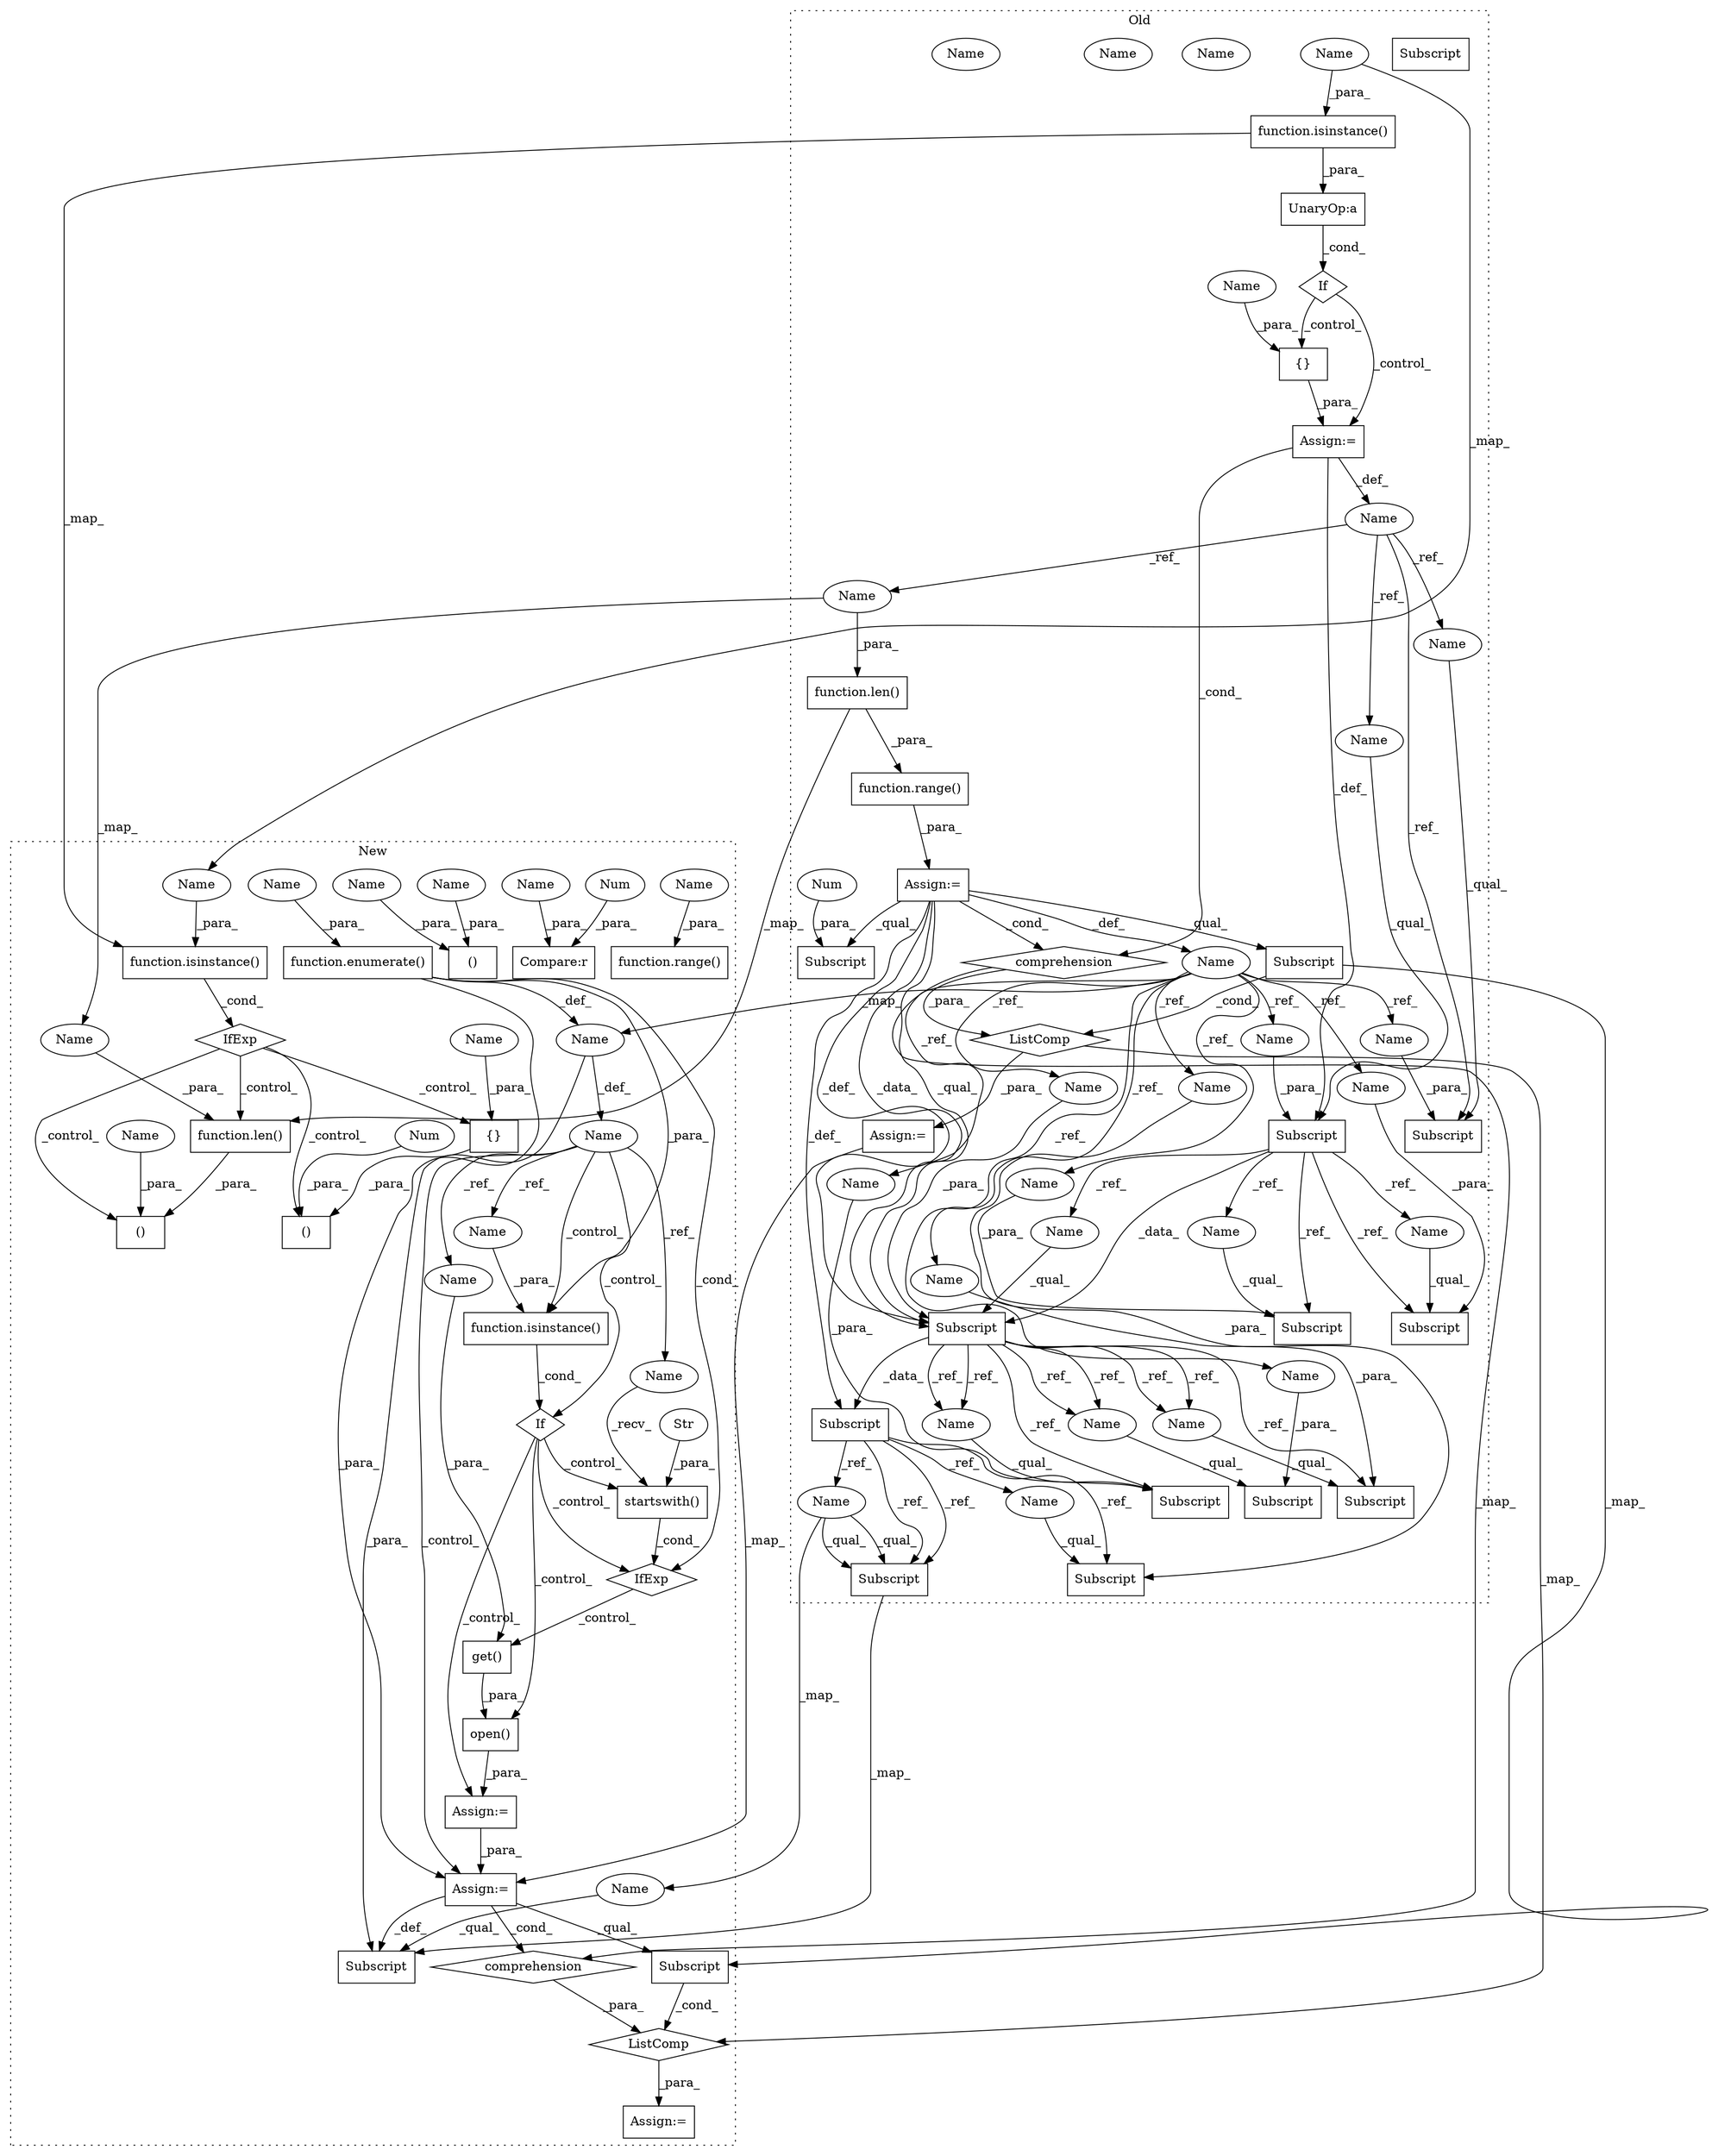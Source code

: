 digraph G {
subgraph cluster0 {
1 [label="{}" a="59" s="6141,6146" l="1,0" shape="box"];
5 [label="Assign:=" a="68" s="6138" l="3" shape="box"];
6 [label="Assign:=" a="68" s="6223" l="3" shape="box"];
8 [label="Subscript" a="63" s="6902,0" l="51,0" shape="box"];
11 [label="If" a="96" s="6091" l="3" shape="diamond"];
12 [label="UnaryOp:a" a="61" s="6094" l="26" shape="box"];
13 [label="Subscript" a="63" s="7007,0" l="9,0" shape="box"];
14 [label="function.range()" a="75" s="6226,6241" l="6,1" shape="box"];
15 [label="Subscript" a="63" s="6495,0" l="7,0" shape="box"];
17 [label="Subscript" a="63" s="6912,0" l="7,0" shape="box"];
18 [label="ListComp" a="106" s="6901" l="68" shape="diamond"];
20 [label="Subscript" a="63" s="6495,0" l="7,0" shape="box"];
24 [label="Name" a="87" s="6134" l="4" shape="ellipse"];
25 [label="Subscript" a="63" s="6293,0" l="7,0" shape="box"];
26 [label="Name" a="87" s="6269" l="1" shape="ellipse"];
28 [label="Subscript" a="63" s="6402,0" l="7,0" shape="box"];
36 [label="function.len()" a="75" s="6232,6240" l="4,1" shape="box"];
38 [label="Subscript" a="63" s="6557,0" l="7,0" shape="box"];
41 [label="function.isinstance()" a="75" s="6098,6119" l="11,1" shape="box"];
43 [label="Subscript" a="63" s="6348,0" l="7,0" shape="box"];
44 [label="Subscript" a="63" s="6526,0" l="7,0" shape="box"];
47 [label="Num" a="76" s="7013" l="2" shape="ellipse"];
48 [label="Subscript" a="63" s="6618,0" l="7,0" shape="box"];
50 [label="comprehension" a="45" s="6954" l="3" shape="diamond"];
52 [label="Subscript" a="63" s="6312,0" l="7,0" shape="box"];
54 [label="Assign:=" a="68" s="6898" l="3" shape="box"];
55 [label="Subscript" a="63" s="6412,0" l="7,0" shape="box"];
59 [label="Name" a="87" s="6109" l="4" shape="ellipse"];
60 [label="Name" a="87" s="6142" l="4" shape="ellipse"];
61 [label="Name" a="87" s="6236" l="4" shape="ellipse"];
62 [label="Name" a="87" s="6293" l="4" shape="ellipse"];
63 [label="Name" a="87" s="6312" l="4" shape="ellipse"];
67 [label="Name" a="87" s="6348" l="4" shape="ellipse"];
68 [label="Name" a="87" s="6412" l="4" shape="ellipse"];
69 [label="Name" a="87" s="6557" l="4" shape="ellipse"];
70 [label="Name" a="87" s="6495" l="4" shape="ellipse"];
71 [label="Name" a="87" s="6402" l="4" shape="ellipse"];
72 [label="Name" a="87" s="6526" l="4" shape="ellipse"];
73 [label="Name" a="87" s="6526" l="4" shape="ellipse"];
74 [label="Name" a="87" s="6557" l="4" shape="ellipse"];
75 [label="Name" a="87" s="6495" l="4" shape="ellipse"];
76 [label="Name" a="87" s="6298" l="1" shape="ellipse"];
77 [label="Name" a="87" s="6500" l="1" shape="ellipse"];
78 [label="Name" a="87" s="6531" l="1" shape="ellipse"];
79 [label="Name" a="87" s="6407" l="1" shape="ellipse"];
80 [label="Name" a="87" s="6623" l="1" shape="ellipse"];
81 [label="Name" a="87" s="6317" l="1" shape="ellipse"];
82 [label="Name" a="87" s="6417" l="1" shape="ellipse"];
83 [label="Name" a="87" s="6353" l="1" shape="ellipse"];
84 [label="Name" a="87" s="6562" l="1" shape="ellipse"];
92 [label="Name" a="87" s="6912" l="4" shape="ellipse"];
93 [label="Name" a="87" s="6618" l="4" shape="ellipse"];
94 [label="Subscript" a="63" s="6912,0" l="7,0" shape="box"];
label = "Old";
style="dotted";
}
subgraph cluster1 {
2 [label="open()" a="75" s="6694,6771" l="11,1" shape="box"];
3 [label="Assign:=" a="68" s="6691" l="3" shape="box"];
4 [label="Assign:=" a="68" s="7383" l="3" shape="box"];
7 [label="If" a="96" s="6630" l="3" shape="diamond"];
9 [label="Subscript" a="63" s="7387,0" l="46,0" shape="box"];
10 [label="function.enumerate()" a="75" s="6601,6615" l="10,1" shape="box"];
16 [label="Subscript" a="63" s="7235,0" l="7,0" shape="box"];
19 [label="ListComp" a="106" s="7386" l="63" shape="diamond"];
21 [label="startswith()" a="75" s="6742,6762" l="14,1" shape="box"];
22 [label="Str" a="66" s="6756" l="6" shape="ellipse"];
23 [label="get()" a="75" s="6705,6720" l="13,14" shape="box"];
27 [label="Name" a="87" s="6592" l="1" shape="ellipse"];
29 [label="IfExp" a="51" s="6738,6763" l="4,6" shape="diamond"];
30 [label="Name" a="87" s="6595" l="2" shape="ellipse"];
31 [label="()" a="54" s="6412" l="6" shape="box"];
32 [label="{}" a="59" s="6474,6479" l="1,0" shape="box"];
33 [label="()" a="54" s="6472" l="8" shape="box"];
34 [label="IfExp" a="51" s="6438,6464" l="4,6" shape="diamond"];
35 [label="()" a="54" s="6431" l="6" shape="box"];
37 [label="function.len()" a="75" s="6422,6430" l="4,1" shape="box"];
39 [label="function.range()" a="75" s="7937,7944" l="6,1" shape="box"];
40 [label="Compare:r" a="40" s="7487" l="5" shape="box"];
42 [label="function.isinstance()" a="75" s="6442,6463" l="11,1" shape="box"];
45 [label="Num" a="76" s="6471" l="1" shape="ellipse"];
46 [label="function.isinstance()" a="75" s="6633,6651" l="11,1" shape="box"];
49 [label="Num" a="76" s="7491" l="1" shape="ellipse"];
51 [label="comprehension" a="45" s="7434" l="3" shape="diamond"];
53 [label="Assign:=" a="68" s="7242" l="3" shape="box"];
56 [label="Name" a="87" s="6718" l="2" shape="ellipse"];
57 [label="Name" a="87" s="6742" l="2" shape="ellipse"];
58 [label="Name" a="87" s="6644" l="2" shape="ellipse"];
64 [label="Name" a="87" s="7943" l="1" shape="ellipse"];
65 [label="Name" a="87" s="6411" l="1" shape="ellipse"];
66 [label="Name" a="87" s="7487" l="1" shape="ellipse"];
85 [label="Name" a="87" s="6475" l="4" shape="ellipse"];
86 [label="Name" a="87" s="7235" l="4" shape="ellipse"];
87 [label="Name" a="87" s="6453" l="4" shape="ellipse"];
88 [label="Name" a="87" s="6414" l="4" shape="ellipse"];
89 [label="Name" a="87" s="6426" l="4" shape="ellipse"];
90 [label="Name" a="87" s="6611" l="4" shape="ellipse"];
91 [label="Name" a="87" s="6433" l="4" shape="ellipse"];
label = "New";
style="dotted";
}
1 -> 5 [label="_para_"];
2 -> 3 [label="_para_"];
3 -> 53 [label="_para_"];
5 -> 25 [label="_def_"];
5 -> 24 [label="_def_"];
5 -> 50 [label="_cond_"];
6 -> 8 [label="_qual_"];
6 -> 28 [label="_data_"];
6 -> 28 [label="_qual_"];
6 -> 28 [label="_def_"];
6 -> 26 [label="_def_"];
6 -> 50 [label="_cond_"];
6 -> 13 [label="_qual_"];
6 -> 15 [label="_def_"];
7 -> 3 [label="_control_"];
7 -> 2 [label="_control_"];
7 -> 21 [label="_control_"];
7 -> 29 [label="_control_"];
8 -> 9 [label="_map_"];
8 -> 18 [label="_cond_"];
9 -> 19 [label="_cond_"];
10 -> 46 [label="_para_"];
10 -> 27 [label="_def_"];
10 -> 29 [label="_cond_"];
10 -> 53 [label="_para_"];
11 -> 5 [label="_control_"];
11 -> 1 [label="_control_"];
12 -> 11 [label="_cond_"];
14 -> 6 [label="_para_"];
15 -> 94 [label="_ref_"];
15 -> 94 [label="_ref_"];
15 -> 93 [label="_ref_"];
15 -> 48 [label="_ref_"];
15 -> 92 [label="_ref_"];
18 -> 54 [label="_para_"];
18 -> 19 [label="_map_"];
19 -> 4 [label="_para_"];
21 -> 29 [label="_cond_"];
22 -> 21 [label="_para_"];
23 -> 2 [label="_para_"];
24 -> 63 [label="_ref_"];
24 -> 61 [label="_ref_"];
24 -> 62 [label="_ref_"];
24 -> 52 [label="_ref_"];
25 -> 67 [label="_ref_"];
25 -> 71 [label="_ref_"];
25 -> 55 [label="_ref_"];
25 -> 43 [label="_ref_"];
25 -> 28 [label="_data_"];
25 -> 68 [label="_ref_"];
26 -> 77 [label="_ref_"];
26 -> 27 [label="_map_"];
26 -> 80 [label="_ref_"];
26 -> 79 [label="_ref_"];
26 -> 82 [label="_ref_"];
26 -> 78 [label="_ref_"];
26 -> 84 [label="_ref_"];
26 -> 83 [label="_ref_"];
26 -> 76 [label="_ref_"];
26 -> 81 [label="_ref_"];
27 -> 30 [label="_def_"];
27 -> 16 [label="_para_"];
28 -> 73 [label="_ref_"];
28 -> 74 [label="_ref_"];
28 -> 75 [label="_ref_"];
28 -> 44 [label="_ref_"];
28 -> 38 [label="_ref_"];
28 -> 15 [label="_data_"];
28 -> 73 [label="_ref_"];
28 -> 74 [label="_ref_"];
28 -> 75 [label="_ref_"];
29 -> 23 [label="_control_"];
30 -> 58 [label="_ref_"];
30 -> 53 [label="_control_"];
30 -> 56 [label="_ref_"];
30 -> 7 [label="_control_"];
30 -> 57 [label="_ref_"];
30 -> 46 [label="_control_"];
32 -> 33 [label="_para_"];
34 -> 37 [label="_control_"];
34 -> 32 [label="_control_"];
34 -> 35 [label="_control_"];
34 -> 33 [label="_control_"];
36 -> 37 [label="_map_"];
36 -> 14 [label="_para_"];
37 -> 35 [label="_para_"];
41 -> 12 [label="_para_"];
41 -> 42 [label="_map_"];
42 -> 34 [label="_cond_"];
45 -> 33 [label="_para_"];
46 -> 7 [label="_cond_"];
47 -> 13 [label="_para_"];
49 -> 40 [label="_para_"];
50 -> 18 [label="_para_"];
50 -> 51 [label="_map_"];
51 -> 19 [label="_para_"];
53 -> 9 [label="_qual_"];
53 -> 16 [label="_def_"];
53 -> 51 [label="_cond_"];
54 -> 53 [label="_map_"];
56 -> 23 [label="_para_"];
57 -> 21 [label="_recv_"];
58 -> 46 [label="_para_"];
59 -> 87 [label="_map_"];
59 -> 41 [label="_para_"];
60 -> 1 [label="_para_"];
61 -> 89 [label="_map_"];
61 -> 36 [label="_para_"];
62 -> 25 [label="_qual_"];
63 -> 52 [label="_qual_"];
64 -> 39 [label="_para_"];
65 -> 31 [label="_para_"];
66 -> 40 [label="_para_"];
67 -> 43 [label="_qual_"];
68 -> 55 [label="_qual_"];
71 -> 28 [label="_qual_"];
73 -> 44 [label="_qual_"];
74 -> 38 [label="_qual_"];
75 -> 20 [label="_qual_"];
76 -> 25 [label="_para_"];
77 -> 20 [label="_para_"];
78 -> 44 [label="_para_"];
79 -> 28 [label="_para_"];
80 -> 48 [label="_para_"];
81 -> 52 [label="_para_"];
82 -> 55 [label="_para_"];
83 -> 43 [label="_para_"];
84 -> 38 [label="_para_"];
85 -> 32 [label="_para_"];
86 -> 16 [label="_qual_"];
87 -> 42 [label="_para_"];
88 -> 31 [label="_para_"];
89 -> 37 [label="_para_"];
90 -> 10 [label="_para_"];
91 -> 35 [label="_para_"];
92 -> 94 [label="_qual_"];
92 -> 86 [label="_map_"];
92 -> 94 [label="_qual_"];
93 -> 48 [label="_qual_"];
94 -> 16 [label="_map_"];
}